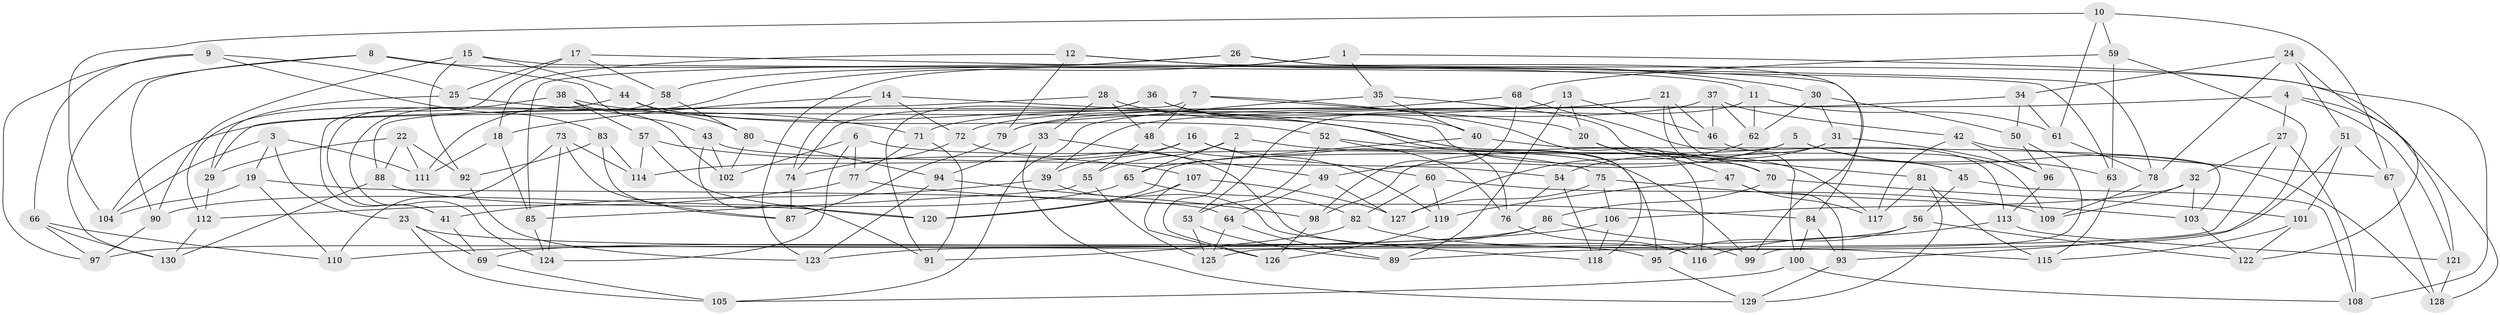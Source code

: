 // Generated by graph-tools (version 1.1) at 2025/50/03/09/25 03:50:54]
// undirected, 130 vertices, 260 edges
graph export_dot {
graph [start="1"]
  node [color=gray90,style=filled];
  1;
  2;
  3;
  4;
  5;
  6;
  7;
  8;
  9;
  10;
  11;
  12;
  13;
  14;
  15;
  16;
  17;
  18;
  19;
  20;
  21;
  22;
  23;
  24;
  25;
  26;
  27;
  28;
  29;
  30;
  31;
  32;
  33;
  34;
  35;
  36;
  37;
  38;
  39;
  40;
  41;
  42;
  43;
  44;
  45;
  46;
  47;
  48;
  49;
  50;
  51;
  52;
  53;
  54;
  55;
  56;
  57;
  58;
  59;
  60;
  61;
  62;
  63;
  64;
  65;
  66;
  67;
  68;
  69;
  70;
  71;
  72;
  73;
  74;
  75;
  76;
  77;
  78;
  79;
  80;
  81;
  82;
  83;
  84;
  85;
  86;
  87;
  88;
  89;
  90;
  91;
  92;
  93;
  94;
  95;
  96;
  97;
  98;
  99;
  100;
  101;
  102;
  103;
  104;
  105;
  106;
  107;
  108;
  109;
  110;
  111;
  112;
  113;
  114;
  115;
  116;
  117;
  118;
  119;
  120;
  121;
  122;
  123;
  124;
  125;
  126;
  127;
  128;
  129;
  130;
  1 -- 35;
  1 -- 111;
  1 -- 123;
  1 -- 121;
  2 -- 126;
  2 -- 99;
  2 -- 55;
  2 -- 65;
  3 -- 111;
  3 -- 23;
  3 -- 19;
  3 -- 104;
  4 -- 128;
  4 -- 79;
  4 -- 121;
  4 -- 27;
  5 -- 49;
  5 -- 120;
  5 -- 128;
  5 -- 63;
  6 -- 102;
  6 -- 75;
  6 -- 124;
  6 -- 77;
  7 -- 116;
  7 -- 48;
  7 -- 88;
  7 -- 20;
  8 -- 11;
  8 -- 130;
  8 -- 90;
  8 -- 43;
  9 -- 66;
  9 -- 25;
  9 -- 83;
  9 -- 97;
  10 -- 104;
  10 -- 59;
  10 -- 67;
  10 -- 61;
  11 -- 53;
  11 -- 61;
  11 -- 62;
  12 -- 79;
  12 -- 84;
  12 -- 18;
  12 -- 30;
  13 -- 20;
  13 -- 89;
  13 -- 46;
  13 -- 104;
  14 -- 45;
  14 -- 74;
  14 -- 18;
  14 -- 72;
  15 -- 92;
  15 -- 44;
  15 -- 90;
  15 -- 63;
  16 -- 114;
  16 -- 39;
  16 -- 60;
  16 -- 76;
  17 -- 25;
  17 -- 41;
  17 -- 78;
  17 -- 58;
  18 -- 111;
  18 -- 85;
  19 -- 110;
  19 -- 64;
  19 -- 104;
  20 -- 81;
  20 -- 47;
  21 -- 70;
  21 -- 100;
  21 -- 46;
  21 -- 79;
  22 -- 111;
  22 -- 88;
  22 -- 29;
  22 -- 92;
  23 -- 69;
  23 -- 105;
  23 -- 95;
  24 -- 78;
  24 -- 51;
  24 -- 34;
  24 -- 122;
  25 -- 71;
  25 -- 29;
  26 -- 58;
  26 -- 108;
  26 -- 85;
  26 -- 99;
  27 -- 32;
  27 -- 125;
  27 -- 108;
  28 -- 95;
  28 -- 29;
  28 -- 33;
  28 -- 48;
  29 -- 112;
  30 -- 62;
  30 -- 31;
  30 -- 50;
  31 -- 96;
  31 -- 98;
  31 -- 54;
  32 -- 109;
  32 -- 103;
  32 -- 106;
  33 -- 94;
  33 -- 129;
  33 -- 49;
  34 -- 50;
  34 -- 61;
  34 -- 39;
  35 -- 105;
  35 -- 40;
  35 -- 45;
  36 -- 118;
  36 -- 74;
  36 -- 91;
  36 -- 40;
  37 -- 46;
  37 -- 72;
  37 -- 62;
  37 -- 42;
  38 -- 117;
  38 -- 57;
  38 -- 41;
  38 -- 102;
  39 -- 41;
  39 -- 118;
  40 -- 65;
  40 -- 103;
  41 -- 69;
  42 -- 96;
  42 -- 67;
  42 -- 117;
  43 -- 91;
  43 -- 102;
  43 -- 54;
  44 -- 52;
  44 -- 112;
  44 -- 80;
  45 -- 108;
  45 -- 56;
  46 -- 109;
  47 -- 93;
  47 -- 119;
  47 -- 117;
  48 -- 119;
  48 -- 55;
  49 -- 127;
  49 -- 64;
  50 -- 96;
  50 -- 99;
  51 -- 101;
  51 -- 67;
  51 -- 89;
  52 -- 70;
  52 -- 76;
  52 -- 53;
  53 -- 125;
  53 -- 89;
  54 -- 76;
  54 -- 118;
  55 -- 85;
  55 -- 125;
  56 -- 122;
  56 -- 69;
  56 -- 95;
  57 -- 120;
  57 -- 107;
  57 -- 114;
  58 -- 124;
  58 -- 80;
  59 -- 63;
  59 -- 68;
  59 -- 93;
  60 -- 82;
  60 -- 109;
  60 -- 119;
  61 -- 78;
  62 -- 127;
  63 -- 115;
  64 -- 89;
  64 -- 125;
  65 -- 82;
  65 -- 90;
  66 -- 97;
  66 -- 110;
  66 -- 130;
  67 -- 128;
  68 -- 98;
  68 -- 113;
  68 -- 71;
  69 -- 105;
  70 -- 86;
  70 -- 101;
  71 -- 77;
  71 -- 91;
  72 -- 74;
  72 -- 116;
  73 -- 114;
  73 -- 124;
  73 -- 87;
  73 -- 110;
  74 -- 87;
  75 -- 103;
  75 -- 127;
  75 -- 106;
  76 -- 116;
  77 -- 112;
  77 -- 84;
  78 -- 109;
  79 -- 87;
  80 -- 102;
  80 -- 94;
  81 -- 115;
  81 -- 117;
  81 -- 129;
  82 -- 115;
  82 -- 91;
  83 -- 92;
  83 -- 87;
  83 -- 114;
  84 -- 100;
  84 -- 93;
  85 -- 124;
  86 -- 123;
  86 -- 97;
  86 -- 99;
  88 -- 130;
  88 -- 120;
  90 -- 97;
  92 -- 123;
  93 -- 129;
  94 -- 98;
  94 -- 123;
  95 -- 129;
  96 -- 113;
  98 -- 126;
  100 -- 105;
  100 -- 108;
  101 -- 115;
  101 -- 122;
  103 -- 122;
  106 -- 118;
  106 -- 110;
  107 -- 127;
  107 -- 126;
  107 -- 120;
  112 -- 130;
  113 -- 121;
  113 -- 116;
  119 -- 126;
  121 -- 128;
}

